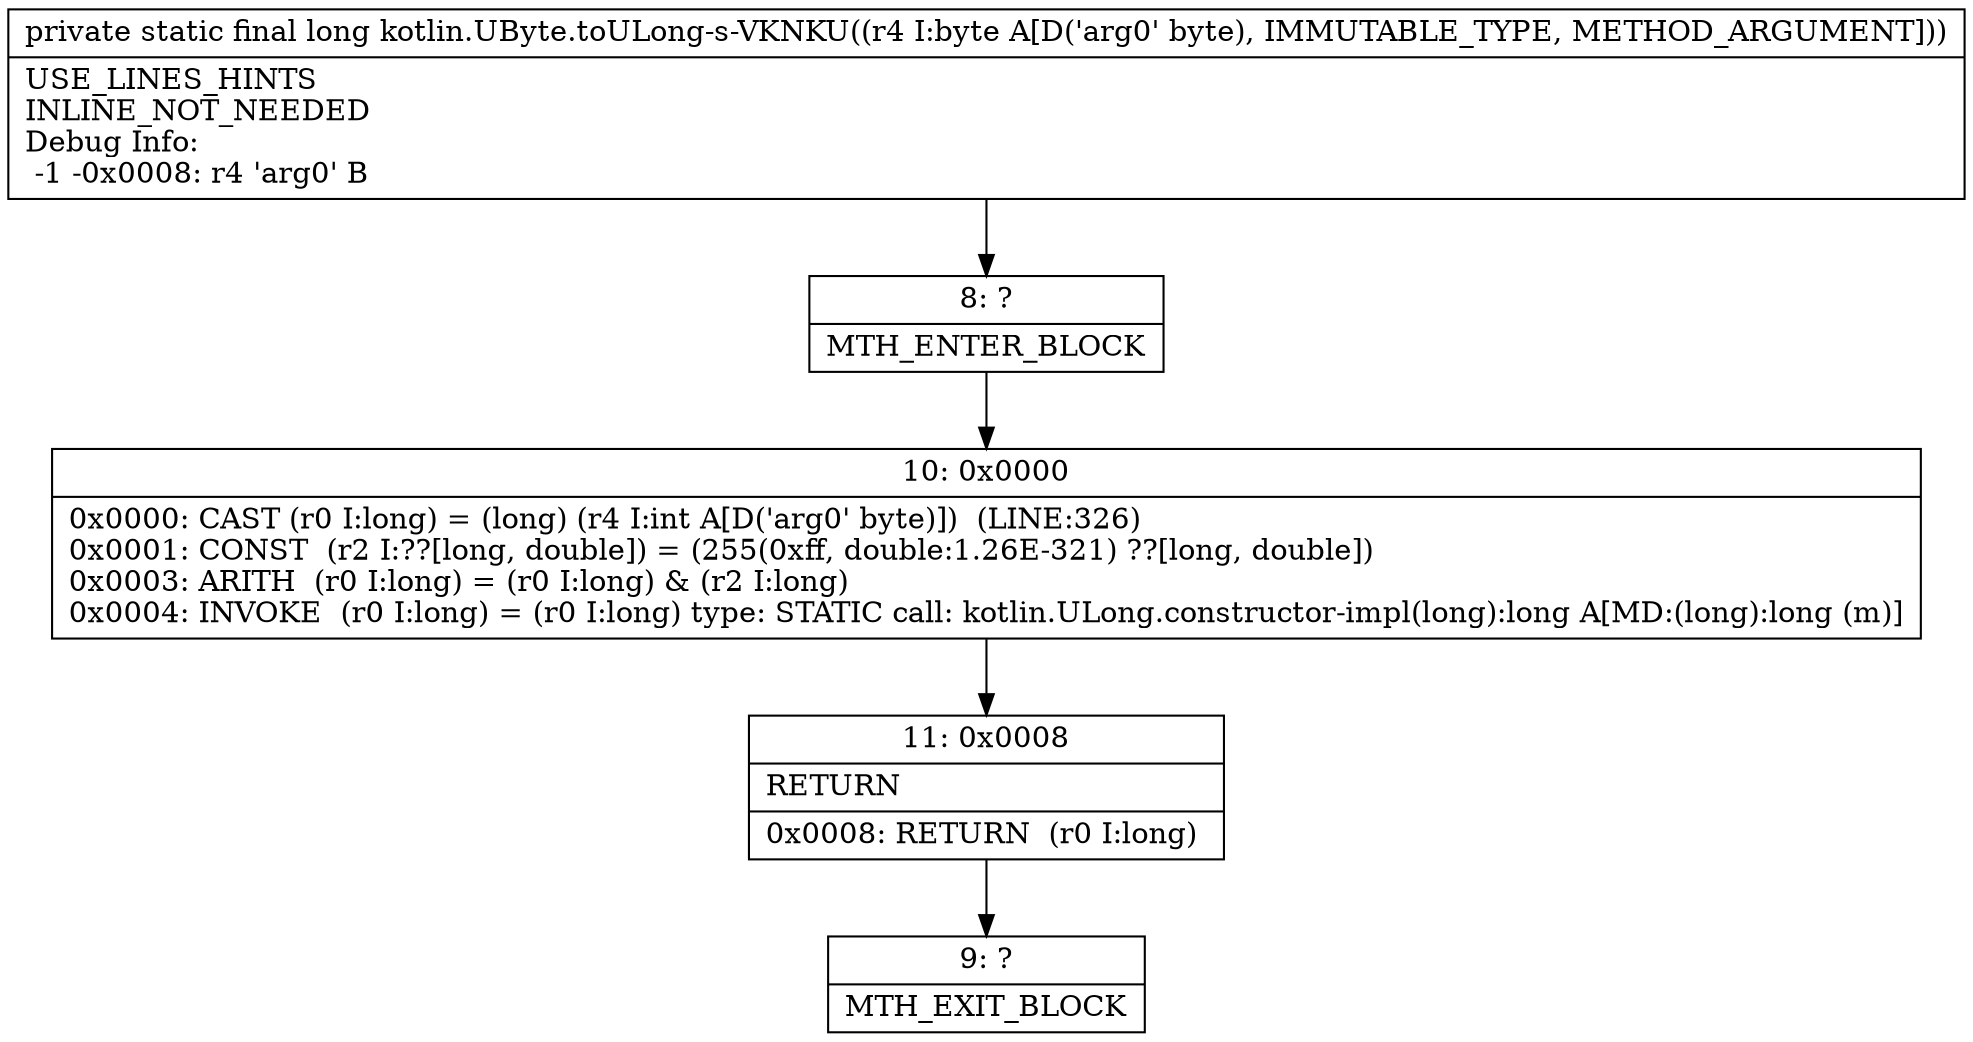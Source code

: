 digraph "CFG forkotlin.UByte.toULong\-s\-VKNKU(B)J" {
Node_8 [shape=record,label="{8\:\ ?|MTH_ENTER_BLOCK\l}"];
Node_10 [shape=record,label="{10\:\ 0x0000|0x0000: CAST (r0 I:long) = (long) (r4 I:int A[D('arg0' byte)])  (LINE:326)\l0x0001: CONST  (r2 I:??[long, double]) = (255(0xff, double:1.26E\-321) ??[long, double]) \l0x0003: ARITH  (r0 I:long) = (r0 I:long) & (r2 I:long) \l0x0004: INVOKE  (r0 I:long) = (r0 I:long) type: STATIC call: kotlin.ULong.constructor\-impl(long):long A[MD:(long):long (m)]\l}"];
Node_11 [shape=record,label="{11\:\ 0x0008|RETURN\l|0x0008: RETURN  (r0 I:long) \l}"];
Node_9 [shape=record,label="{9\:\ ?|MTH_EXIT_BLOCK\l}"];
MethodNode[shape=record,label="{private static final long kotlin.UByte.toULong\-s\-VKNKU((r4 I:byte A[D('arg0' byte), IMMUTABLE_TYPE, METHOD_ARGUMENT]))  | USE_LINES_HINTS\lINLINE_NOT_NEEDED\lDebug Info:\l  \-1 \-0x0008: r4 'arg0' B\l}"];
MethodNode -> Node_8;Node_8 -> Node_10;
Node_10 -> Node_11;
Node_11 -> Node_9;
}

